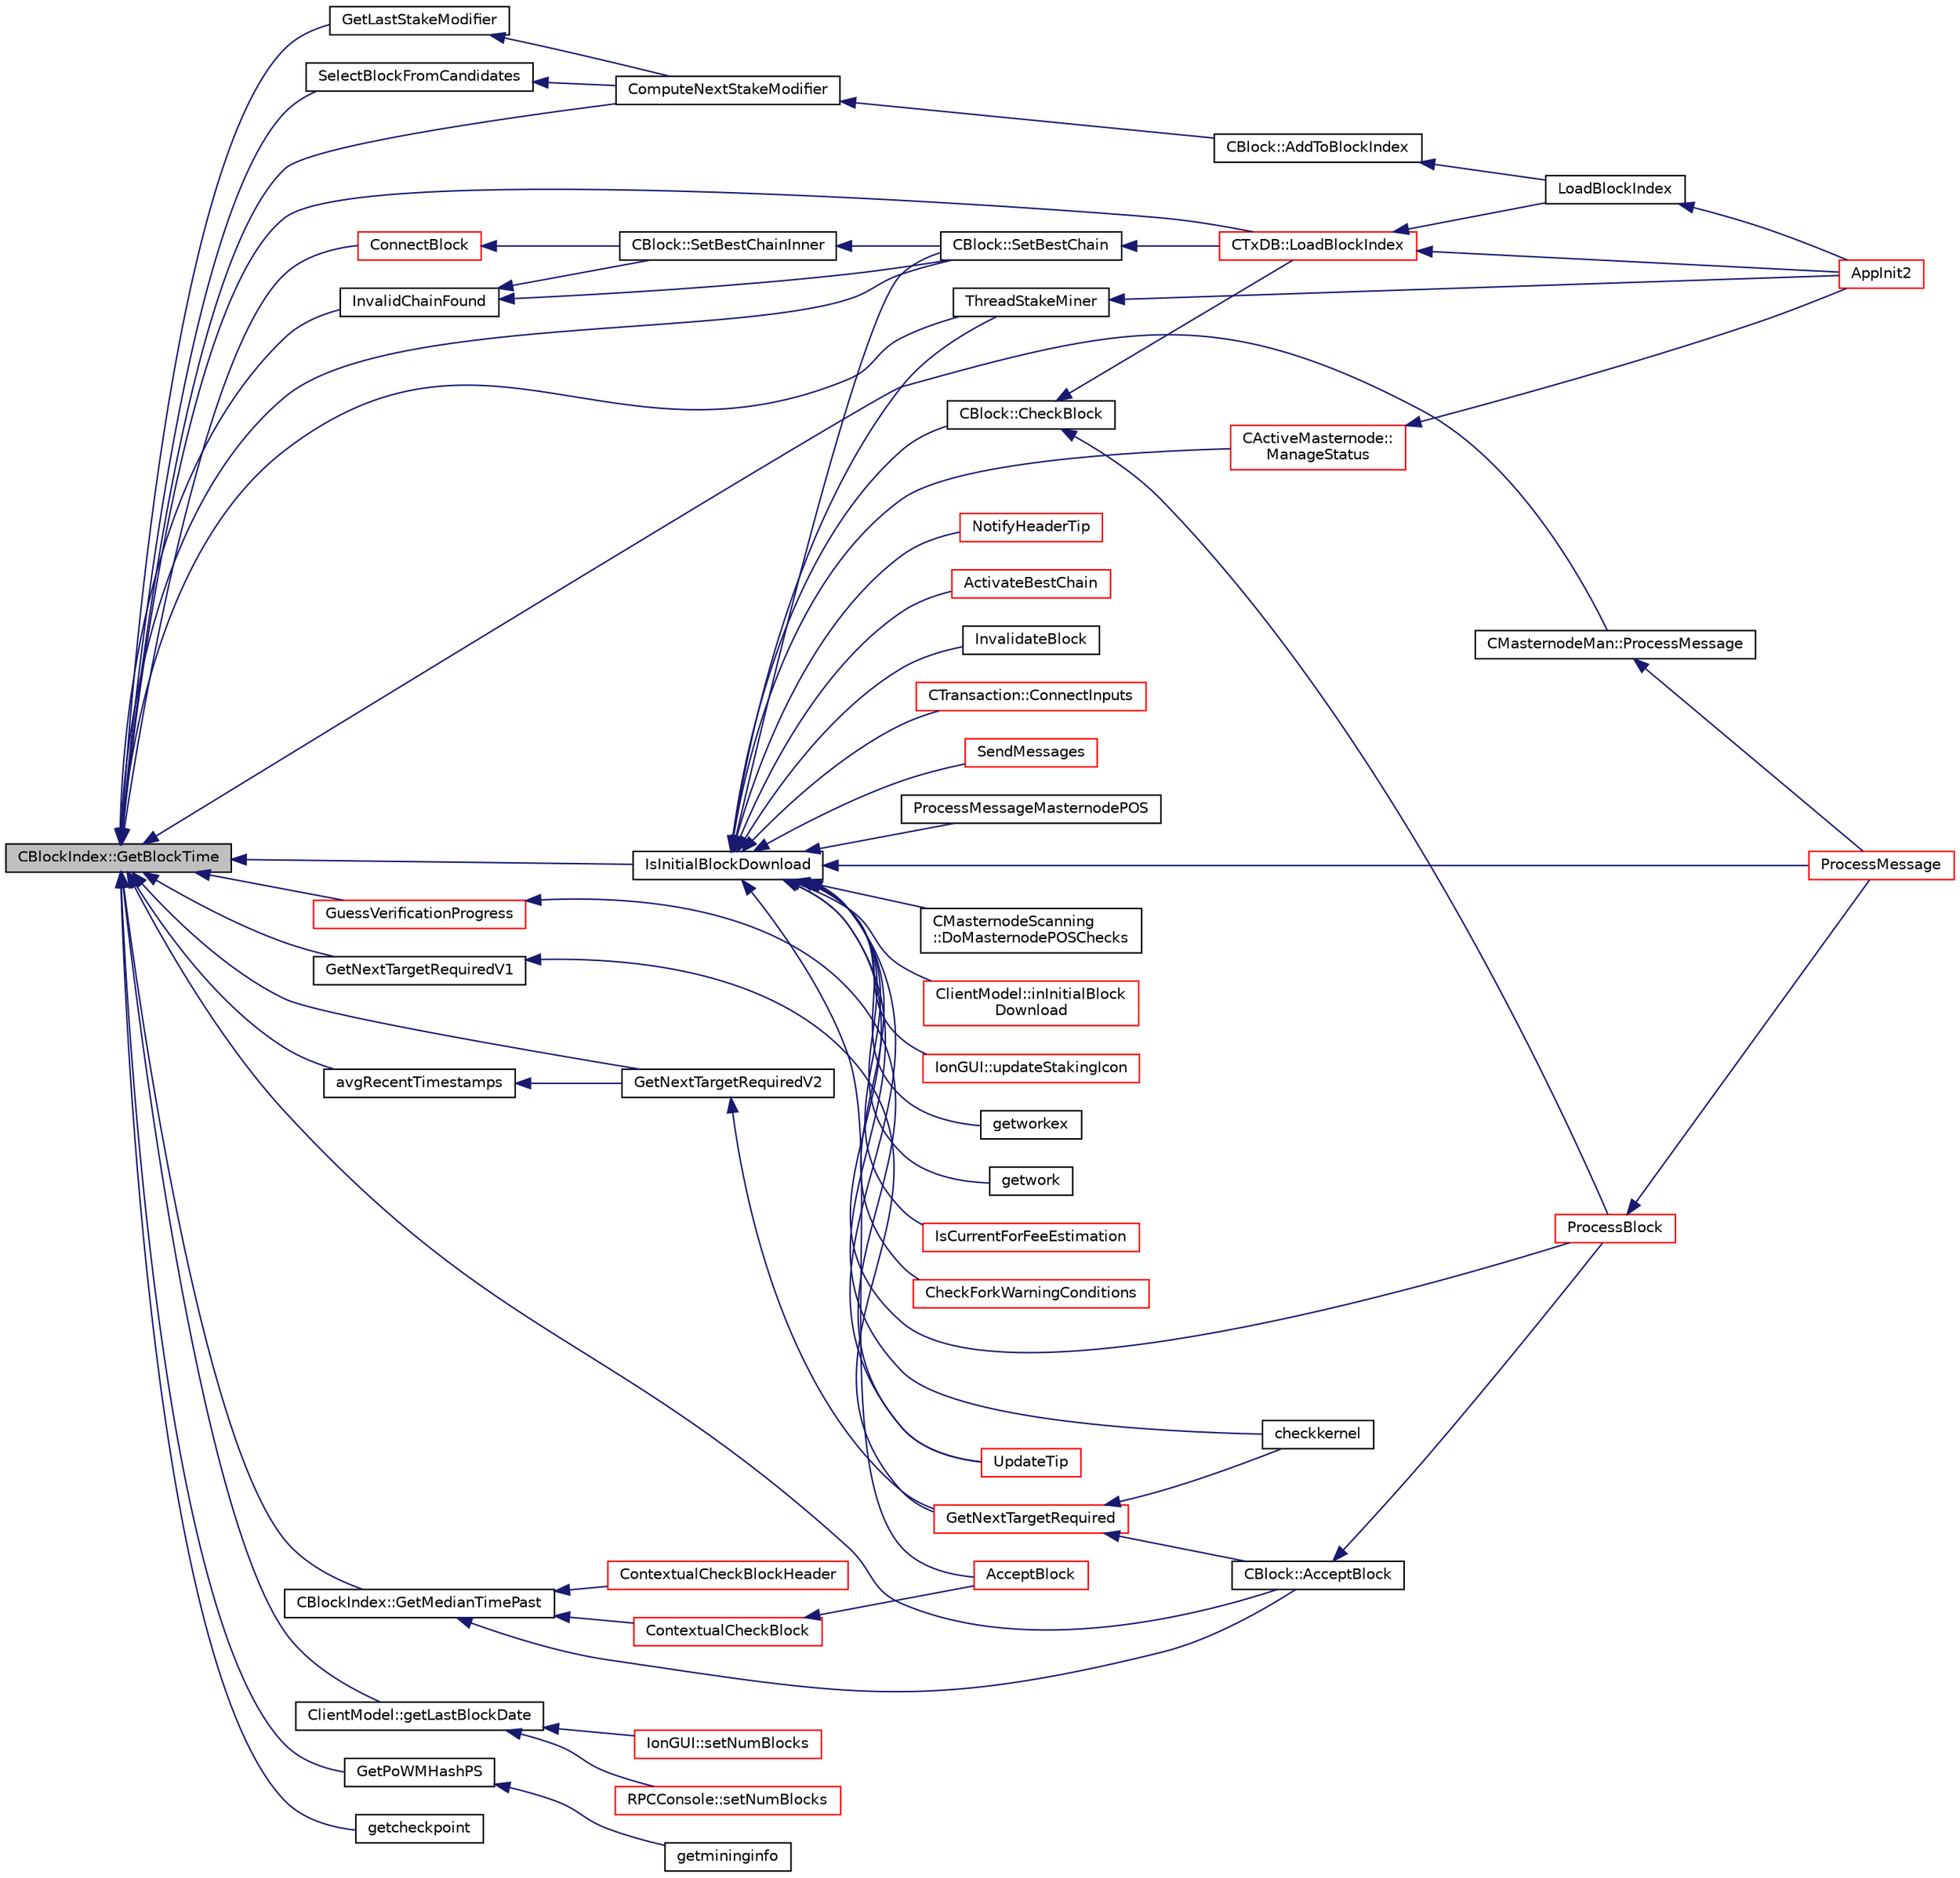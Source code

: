 digraph "CBlockIndex::GetBlockTime"
{
  edge [fontname="Helvetica",fontsize="10",labelfontname="Helvetica",labelfontsize="10"];
  node [fontname="Helvetica",fontsize="10",shape=record];
  rankdir="LR";
  Node158 [label="CBlockIndex::GetBlockTime",height=0.2,width=0.4,color="black", fillcolor="grey75", style="filled", fontcolor="black"];
  Node158 -> Node159 [dir="back",color="midnightblue",fontsize="10",style="solid",fontname="Helvetica"];
  Node159 [label="IsInitialBlockDownload",height=0.2,width=0.4,color="black", fillcolor="white", style="filled",URL="$db/d38/validation_8h.html#a5edcd96316574fd4a7f3ae0922a5cfd6",tooltip="Check whether we are doing an initial block download (synchronizing from disk or network) ..."];
  Node159 -> Node160 [dir="back",color="midnightblue",fontsize="10",style="solid",fontname="Helvetica"];
  Node160 [label="CActiveMasternode::\lManageStatus",height=0.2,width=0.4,color="red", fillcolor="white", style="filled",URL="$d9/d29/class_c_active_masternode.html#a8004b3b2100da7dcfedbd1e959633e51"];
  Node160 -> Node162 [dir="back",color="midnightblue",fontsize="10",style="solid",fontname="Helvetica"];
  Node162 [label="AppInit2",height=0.2,width=0.4,color="red", fillcolor="white", style="filled",URL="$d8/dc0/init_8h.html#a1a4c1bfbf6ba1db77e988b89b9cadfd3",tooltip="Initialize ion. "];
  Node159 -> Node169 [dir="back",color="midnightblue",fontsize="10",style="solid",fontname="Helvetica"];
  Node169 [label="CTransaction::ConnectInputs",height=0.2,width=0.4,color="red", fillcolor="white", style="filled",URL="$df/d43/class_c_transaction.html#aaab6c4ba493c918e29fd383043dcaae7",tooltip="Sanity check previous transactions, then, if all checks succeed, mark them as spent by this transacti..."];
  Node159 -> Node210 [dir="back",color="midnightblue",fontsize="10",style="solid",fontname="Helvetica"];
  Node210 [label="CBlock::SetBestChain",height=0.2,width=0.4,color="black", fillcolor="white", style="filled",URL="$d3/d51/class_c_block.html#a6e308b2d75d1cfc4a75eda36feb60ca1"];
  Node210 -> Node211 [dir="back",color="midnightblue",fontsize="10",style="solid",fontname="Helvetica"];
  Node211 [label="CTxDB::LoadBlockIndex",height=0.2,width=0.4,color="red", fillcolor="white", style="filled",URL="$d9/d8d/class_c_tx_d_b.html#abcb9df0821d996f811f6604b452a26a0"];
  Node211 -> Node162 [dir="back",color="midnightblue",fontsize="10",style="solid",fontname="Helvetica"];
  Node211 -> Node212 [dir="back",color="midnightblue",fontsize="10",style="solid",fontname="Helvetica"];
  Node212 [label="LoadBlockIndex",height=0.2,width=0.4,color="black", fillcolor="white", style="filled",URL="$d4/dbf/main_8h.html#a367f303d34b8a5501ac4d77bebab578c"];
  Node212 -> Node162 [dir="back",color="midnightblue",fontsize="10",style="solid",fontname="Helvetica"];
  Node159 -> Node295 [dir="back",color="midnightblue",fontsize="10",style="solid",fontname="Helvetica"];
  Node295 [label="CBlock::CheckBlock",height=0.2,width=0.4,color="black", fillcolor="white", style="filled",URL="$d3/d51/class_c_block.html#a423d19b5a2bf03e26cd412976df3ab20"];
  Node295 -> Node250 [dir="back",color="midnightblue",fontsize="10",style="solid",fontname="Helvetica"];
  Node250 [label="ProcessBlock",height=0.2,width=0.4,color="red", fillcolor="white", style="filled",URL="$d4/dbf/main_8h.html#a7c8a7be3439bb5e1e40548a332a3cf29"];
  Node250 -> Node172 [dir="back",color="midnightblue",fontsize="10",style="solid",fontname="Helvetica"];
  Node172 [label="ProcessMessage",height=0.2,width=0.4,color="red", fillcolor="white", style="filled",URL="$df/d0a/main_8cpp.html#a8ba92b1a4bce3c835e887a9073d17d8e"];
  Node295 -> Node211 [dir="back",color="midnightblue",fontsize="10",style="solid",fontname="Helvetica"];
  Node159 -> Node250 [dir="back",color="midnightblue",fontsize="10",style="solid",fontname="Helvetica"];
  Node159 -> Node172 [dir="back",color="midnightblue",fontsize="10",style="solid",fontname="Helvetica"];
  Node159 -> Node296 [dir="back",color="midnightblue",fontsize="10",style="solid",fontname="Helvetica"];
  Node296 [label="SendMessages",height=0.2,width=0.4,color="red", fillcolor="white", style="filled",URL="$d4/dbf/main_8h.html#a711a5bdb30c9c9bbdc83011b1cbbe2f3"];
  Node159 -> Node272 [dir="back",color="midnightblue",fontsize="10",style="solid",fontname="Helvetica"];
  Node272 [label="ProcessMessageMasternodePOS",height=0.2,width=0.4,color="black", fillcolor="white", style="filled",URL="$dc/d51/masternode-pos_8h.html#a85194f5f57620d07bd87ef37bf2f6ef0"];
  Node159 -> Node274 [dir="back",color="midnightblue",fontsize="10",style="solid",fontname="Helvetica"];
  Node274 [label="CMasternodeScanning\l::DoMasternodePOSChecks",height=0.2,width=0.4,color="black", fillcolor="white", style="filled",URL="$d5/d9f/class_c_masternode_scanning.html#a6bc18fb7508f702e2a2d1c3731342f8f"];
  Node159 -> Node258 [dir="back",color="midnightblue",fontsize="10",style="solid",fontname="Helvetica"];
  Node258 [label="ThreadStakeMiner",height=0.2,width=0.4,color="black", fillcolor="white", style="filled",URL="$d6/de3/miner_8cpp.html#a31faece5ef0e403969b3d3debd79b352"];
  Node258 -> Node162 [dir="back",color="midnightblue",fontsize="10",style="solid",fontname="Helvetica"];
  Node159 -> Node297 [dir="back",color="midnightblue",fontsize="10",style="solid",fontname="Helvetica"];
  Node297 [label="ClientModel::inInitialBlock\lDownload",height=0.2,width=0.4,color="red", fillcolor="white", style="filled",URL="$df/d25/class_client_model.html#af9798c364463ada09be477b15daf0fbe",tooltip="Return true if core is doing initial block download. "];
  Node159 -> Node298 [dir="back",color="midnightblue",fontsize="10",style="solid",fontname="Helvetica"];
  Node298 [label="IonGUI::updateStakingIcon",height=0.2,width=0.4,color="red", fillcolor="white", style="filled",URL="$dc/d0b/class_ion_g_u_i.html#a5e9ba63b943650e5dec3ab6e13e9a20b"];
  Node159 -> Node293 [dir="back",color="midnightblue",fontsize="10",style="solid",fontname="Helvetica"];
  Node293 [label="checkkernel",height=0.2,width=0.4,color="black", fillcolor="white", style="filled",URL="$d4/ddd/rpcmining_8cpp.html#a36ee2284a7252841b8a62a9531b6acbc"];
  Node159 -> Node255 [dir="back",color="midnightblue",fontsize="10",style="solid",fontname="Helvetica"];
  Node255 [label="getworkex",height=0.2,width=0.4,color="black", fillcolor="white", style="filled",URL="$d4/ddd/rpcmining_8cpp.html#aa40f86dc468a3f2ef4a3bba99e20a069"];
  Node159 -> Node256 [dir="back",color="midnightblue",fontsize="10",style="solid",fontname="Helvetica"];
  Node256 [label="getwork",height=0.2,width=0.4,color="black", fillcolor="white", style="filled",URL="$d4/ddd/rpcmining_8cpp.html#a356be62c93d38267a7da9e1cb644d547"];
  Node159 -> Node300 [dir="back",color="midnightblue",fontsize="10",style="solid",fontname="Helvetica"];
  Node300 [label="IsCurrentForFeeEstimation",height=0.2,width=0.4,color="red", fillcolor="white", style="filled",URL="$dd/d7d/validation_8cpp.html#ae1607adf127df83982532a298fe0a216"];
  Node159 -> Node312 [dir="back",color="midnightblue",fontsize="10",style="solid",fontname="Helvetica"];
  Node312 [label="CheckForkWarningConditions",height=0.2,width=0.4,color="red", fillcolor="white", style="filled",URL="$dd/d7d/validation_8cpp.html#acb209b9d0e17f884e1fe6c8ee14ebc79"];
  Node159 -> Node317 [dir="back",color="midnightblue",fontsize="10",style="solid",fontname="Helvetica"];
  Node317 [label="UpdateTip",height=0.2,width=0.4,color="red", fillcolor="white", style="filled",URL="$dd/d7d/validation_8cpp.html#a58ea59a717507dc67e9e2502d3a5a2b9",tooltip="Update chainActive and related internal data structures. "];
  Node159 -> Node327 [dir="back",color="midnightblue",fontsize="10",style="solid",fontname="Helvetica"];
  Node327 [label="NotifyHeaderTip",height=0.2,width=0.4,color="red", fillcolor="white", style="filled",URL="$dd/d7d/validation_8cpp.html#aa1fe76c38f04f52c1430beb340d218b8"];
  Node159 -> Node306 [dir="back",color="midnightblue",fontsize="10",style="solid",fontname="Helvetica"];
  Node306 [label="ActivateBestChain",height=0.2,width=0.4,color="red", fillcolor="white", style="filled",URL="$db/d38/validation_8h.html#a81d9ced51eb72d4df66abddb00318b64",tooltip="Find the best known block, and make it the tip of the block chain. "];
  Node159 -> Node310 [dir="back",color="midnightblue",fontsize="10",style="solid",fontname="Helvetica"];
  Node310 [label="InvalidateBlock",height=0.2,width=0.4,color="black", fillcolor="white", style="filled",URL="$db/d38/validation_8h.html#adf70cddb5b3b3218a7f22da08dc4a456",tooltip="Mark a block as invalid. "];
  Node159 -> Node329 [dir="back",color="midnightblue",fontsize="10",style="solid",fontname="Helvetica"];
  Node329 [label="AcceptBlock",height=0.2,width=0.4,color="red", fillcolor="white", style="filled",URL="$dd/d7d/validation_8cpp.html#aaa7054d6767ac72da76062adba62e296",tooltip="Store block on disk. "];
  Node158 -> Node330 [dir="back",color="midnightblue",fontsize="10",style="solid",fontname="Helvetica"];
  Node330 [label="InvalidChainFound",height=0.2,width=0.4,color="black", fillcolor="white", style="filled",URL="$df/d0a/main_8cpp.html#a13e27b2736226dd1e1cb3918eeb58153"];
  Node330 -> Node323 [dir="back",color="midnightblue",fontsize="10",style="solid",fontname="Helvetica"];
  Node323 [label="CBlock::SetBestChainInner",height=0.2,width=0.4,color="black", fillcolor="white", style="filled",URL="$d3/d51/class_c_block.html#a82c90ccbecf89a38ff56d8429514e2c2"];
  Node323 -> Node210 [dir="back",color="midnightblue",fontsize="10",style="solid",fontname="Helvetica"];
  Node330 -> Node210 [dir="back",color="midnightblue",fontsize="10",style="solid",fontname="Helvetica"];
  Node158 -> Node210 [dir="back",color="midnightblue",fontsize="10",style="solid",fontname="Helvetica"];
  Node158 -> Node331 [dir="back",color="midnightblue",fontsize="10",style="solid",fontname="Helvetica"];
  Node331 [label="CBlock::AcceptBlock",height=0.2,width=0.4,color="black", fillcolor="white", style="filled",URL="$d3/d51/class_c_block.html#a3f990a713116bd15c1f221c88b012ccf"];
  Node331 -> Node250 [dir="back",color="midnightblue",fontsize="10",style="solid",fontname="Helvetica"];
  Node158 -> Node332 [dir="back",color="midnightblue",fontsize="10",style="solid",fontname="Helvetica"];
  Node332 [label="CBlockIndex::GetMedianTimePast",height=0.2,width=0.4,color="black", fillcolor="white", style="filled",URL="$d3/dbd/class_c_block_index.html#aa9bd0ab02cf8b9c866618cee3a5a0583"];
  Node332 -> Node331 [dir="back",color="midnightblue",fontsize="10",style="solid",fontname="Helvetica"];
  Node332 -> Node333 [dir="back",color="midnightblue",fontsize="10",style="solid",fontname="Helvetica"];
  Node333 [label="ContextualCheckBlockHeader",height=0.2,width=0.4,color="red", fillcolor="white", style="filled",URL="$dd/d7d/validation_8cpp.html#a6e862c7e805f1dc56a75c575ab65c516",tooltip="Context-dependent validity checks. "];
  Node332 -> Node335 [dir="back",color="midnightblue",fontsize="10",style="solid",fontname="Helvetica"];
  Node335 [label="ContextualCheckBlock",height=0.2,width=0.4,color="red", fillcolor="white", style="filled",URL="$dd/d7d/validation_8cpp.html#a3738f9e2128f53dff80e660afa21de3e"];
  Node335 -> Node329 [dir="back",color="midnightblue",fontsize="10",style="solid",fontname="Helvetica"];
  Node158 -> Node286 [dir="back",color="midnightblue",fontsize="10",style="solid",fontname="Helvetica"];
  Node286 [label="CMasternodeMan::ProcessMessage",height=0.2,width=0.4,color="black", fillcolor="white", style="filled",URL="$dc/d6b/class_c_masternode_man.html#ae3e5d263cebdcd932eca49caeadce9aa"];
  Node286 -> Node172 [dir="back",color="midnightblue",fontsize="10",style="solid",fontname="Helvetica"];
  Node158 -> Node258 [dir="back",color="midnightblue",fontsize="10",style="solid",fontname="Helvetica"];
  Node158 -> Node336 [dir="back",color="midnightblue",fontsize="10",style="solid",fontname="Helvetica"];
  Node336 [label="GetNextTargetRequiredV1",height=0.2,width=0.4,color="black", fillcolor="white", style="filled",URL="$d7/d48/proofs_8h.html#a206d1c747985d51a94cdfc830357114a",tooltip="Calculate difficulty using retarget algorithm V1 by maintaining target. "];
  Node336 -> Node337 [dir="back",color="midnightblue",fontsize="10",style="solid",fontname="Helvetica"];
  Node337 [label="GetNextTargetRequired",height=0.2,width=0.4,color="red", fillcolor="white", style="filled",URL="$d7/d48/proofs_8h.html#a868a58404bd61b6a82901f428d152bae",tooltip="Calculate difficulty using retarget algorithm by maintaining target. "];
  Node337 -> Node331 [dir="back",color="midnightblue",fontsize="10",style="solid",fontname="Helvetica"];
  Node337 -> Node293 [dir="back",color="midnightblue",fontsize="10",style="solid",fontname="Helvetica"];
  Node158 -> Node338 [dir="back",color="midnightblue",fontsize="10",style="solid",fontname="Helvetica"];
  Node338 [label="avgRecentTimestamps",height=0.2,width=0.4,color="black", fillcolor="white", style="filled",URL="$d1/d08/proofs_8cpp.html#a469ea92d4b256cc9b5dba1dfa5dcf06e"];
  Node338 -> Node339 [dir="back",color="midnightblue",fontsize="10",style="solid",fontname="Helvetica"];
  Node339 [label="GetNextTargetRequiredV2",height=0.2,width=0.4,color="black", fillcolor="white", style="filled",URL="$d7/d48/proofs_8h.html#af2f79935ec3c4e7b1e9ab32ee4da0f06",tooltip="Calculate difficulty using retarget algorithm V2 by maintaining target. "];
  Node339 -> Node337 [dir="back",color="midnightblue",fontsize="10",style="solid",fontname="Helvetica"];
  Node158 -> Node339 [dir="back",color="midnightblue",fontsize="10",style="solid",fontname="Helvetica"];
  Node158 -> Node340 [dir="back",color="midnightblue",fontsize="10",style="solid",fontname="Helvetica"];
  Node340 [label="ClientModel::getLastBlockDate",height=0.2,width=0.4,color="black", fillcolor="white", style="filled",URL="$df/d25/class_client_model.html#a8683d6269976a006032075bc01be4925"];
  Node340 -> Node341 [dir="back",color="midnightblue",fontsize="10",style="solid",fontname="Helvetica"];
  Node341 [label="IonGUI::setNumBlocks",height=0.2,width=0.4,color="red", fillcolor="white", style="filled",URL="$dc/d0b/class_ion_g_u_i.html#a542b8a51434274ffd2c8ec83b1fdd28c",tooltip="Set number of blocks shown in the UI. "];
  Node340 -> Node342 [dir="back",color="midnightblue",fontsize="10",style="solid",fontname="Helvetica"];
  Node342 [label="RPCConsole::setNumBlocks",height=0.2,width=0.4,color="red", fillcolor="white", style="filled",URL="$d7/de8/class_r_p_c_console.html#a98b7e85774a91d77c3b01276bd41bc51",tooltip="Set number of blocks shown in the UI. "];
  Node158 -> Node343 [dir="back",color="midnightblue",fontsize="10",style="solid",fontname="Helvetica"];
  Node343 [label="GetPoWMHashPS",height=0.2,width=0.4,color="black", fillcolor="white", style="filled",URL="$d3/da2/rpcserver_8h.html#a3da60ebd3884dc09e7a20b0798b6cf36"];
  Node343 -> Node344 [dir="back",color="midnightblue",fontsize="10",style="solid",fontname="Helvetica"];
  Node344 [label="getmininginfo",height=0.2,width=0.4,color="black", fillcolor="white", style="filled",URL="$d4/ddd/rpcmining_8cpp.html#a89c187faff7322c7d15134d13570ca1e"];
  Node158 -> Node345 [dir="back",color="midnightblue",fontsize="10",style="solid",fontname="Helvetica"];
  Node345 [label="getcheckpoint",height=0.2,width=0.4,color="black", fillcolor="white", style="filled",URL="$d0/d47/rpcblockchain_8cpp.html#a18e0cd566c85cd589c2d687fa06d77e7"];
  Node158 -> Node346 [dir="back",color="midnightblue",fontsize="10",style="solid",fontname="Helvetica"];
  Node346 [label="GetLastStakeModifier",height=0.2,width=0.4,color="black", fillcolor="white", style="filled",URL="$d1/df6/stake_8cpp.html#aabf3162e76735a40c2d7e4bf4e4e44e7"];
  Node346 -> Node347 [dir="back",color="midnightblue",fontsize="10",style="solid",fontname="Helvetica"];
  Node347 [label="ComputeNextStakeModifier",height=0.2,width=0.4,color="black", fillcolor="white", style="filled",URL="$d4/dd4/stake_8h.html#aa58b095aa0abb6f956cc68169124099a"];
  Node347 -> Node348 [dir="back",color="midnightblue",fontsize="10",style="solid",fontname="Helvetica"];
  Node348 [label="CBlock::AddToBlockIndex",height=0.2,width=0.4,color="black", fillcolor="white", style="filled",URL="$d3/d51/class_c_block.html#afab527f890c5575db3b1a2b17f47bf5a"];
  Node348 -> Node212 [dir="back",color="midnightblue",fontsize="10",style="solid",fontname="Helvetica"];
  Node158 -> Node349 [dir="back",color="midnightblue",fontsize="10",style="solid",fontname="Helvetica"];
  Node349 [label="SelectBlockFromCandidates",height=0.2,width=0.4,color="black", fillcolor="white", style="filled",URL="$d1/df6/stake_8cpp.html#a747d5f77a77edf81199ebdf35bba8c86"];
  Node349 -> Node347 [dir="back",color="midnightblue",fontsize="10",style="solid",fontname="Helvetica"];
  Node158 -> Node347 [dir="back",color="midnightblue",fontsize="10",style="solid",fontname="Helvetica"];
  Node158 -> Node211 [dir="back",color="midnightblue",fontsize="10",style="solid",fontname="Helvetica"];
  Node158 -> Node322 [dir="back",color="midnightblue",fontsize="10",style="solid",fontname="Helvetica"];
  Node322 [label="ConnectBlock",height=0.2,width=0.4,color="red", fillcolor="white", style="filled",URL="$dd/d7d/validation_8cpp.html#afafbb35ee38b98e832fcb8b159942055",tooltip="Apply the effects of this block (with given index) on the UTXO set represented by coins..."];
  Node322 -> Node323 [dir="back",color="midnightblue",fontsize="10",style="solid",fontname="Helvetica"];
  Node158 -> Node350 [dir="back",color="midnightblue",fontsize="10",style="solid",fontname="Helvetica"];
  Node350 [label="GuessVerificationProgress",height=0.2,width=0.4,color="red", fillcolor="white", style="filled",URL="$db/d38/validation_8h.html#ae466f595b8c57bd7a80777c8d34dfdc2",tooltip="Guess verification progress (as a fraction between 0.0=genesis and 1.0=current tip). "];
  Node350 -> Node317 [dir="back",color="midnightblue",fontsize="10",style="solid",fontname="Helvetica"];
}
